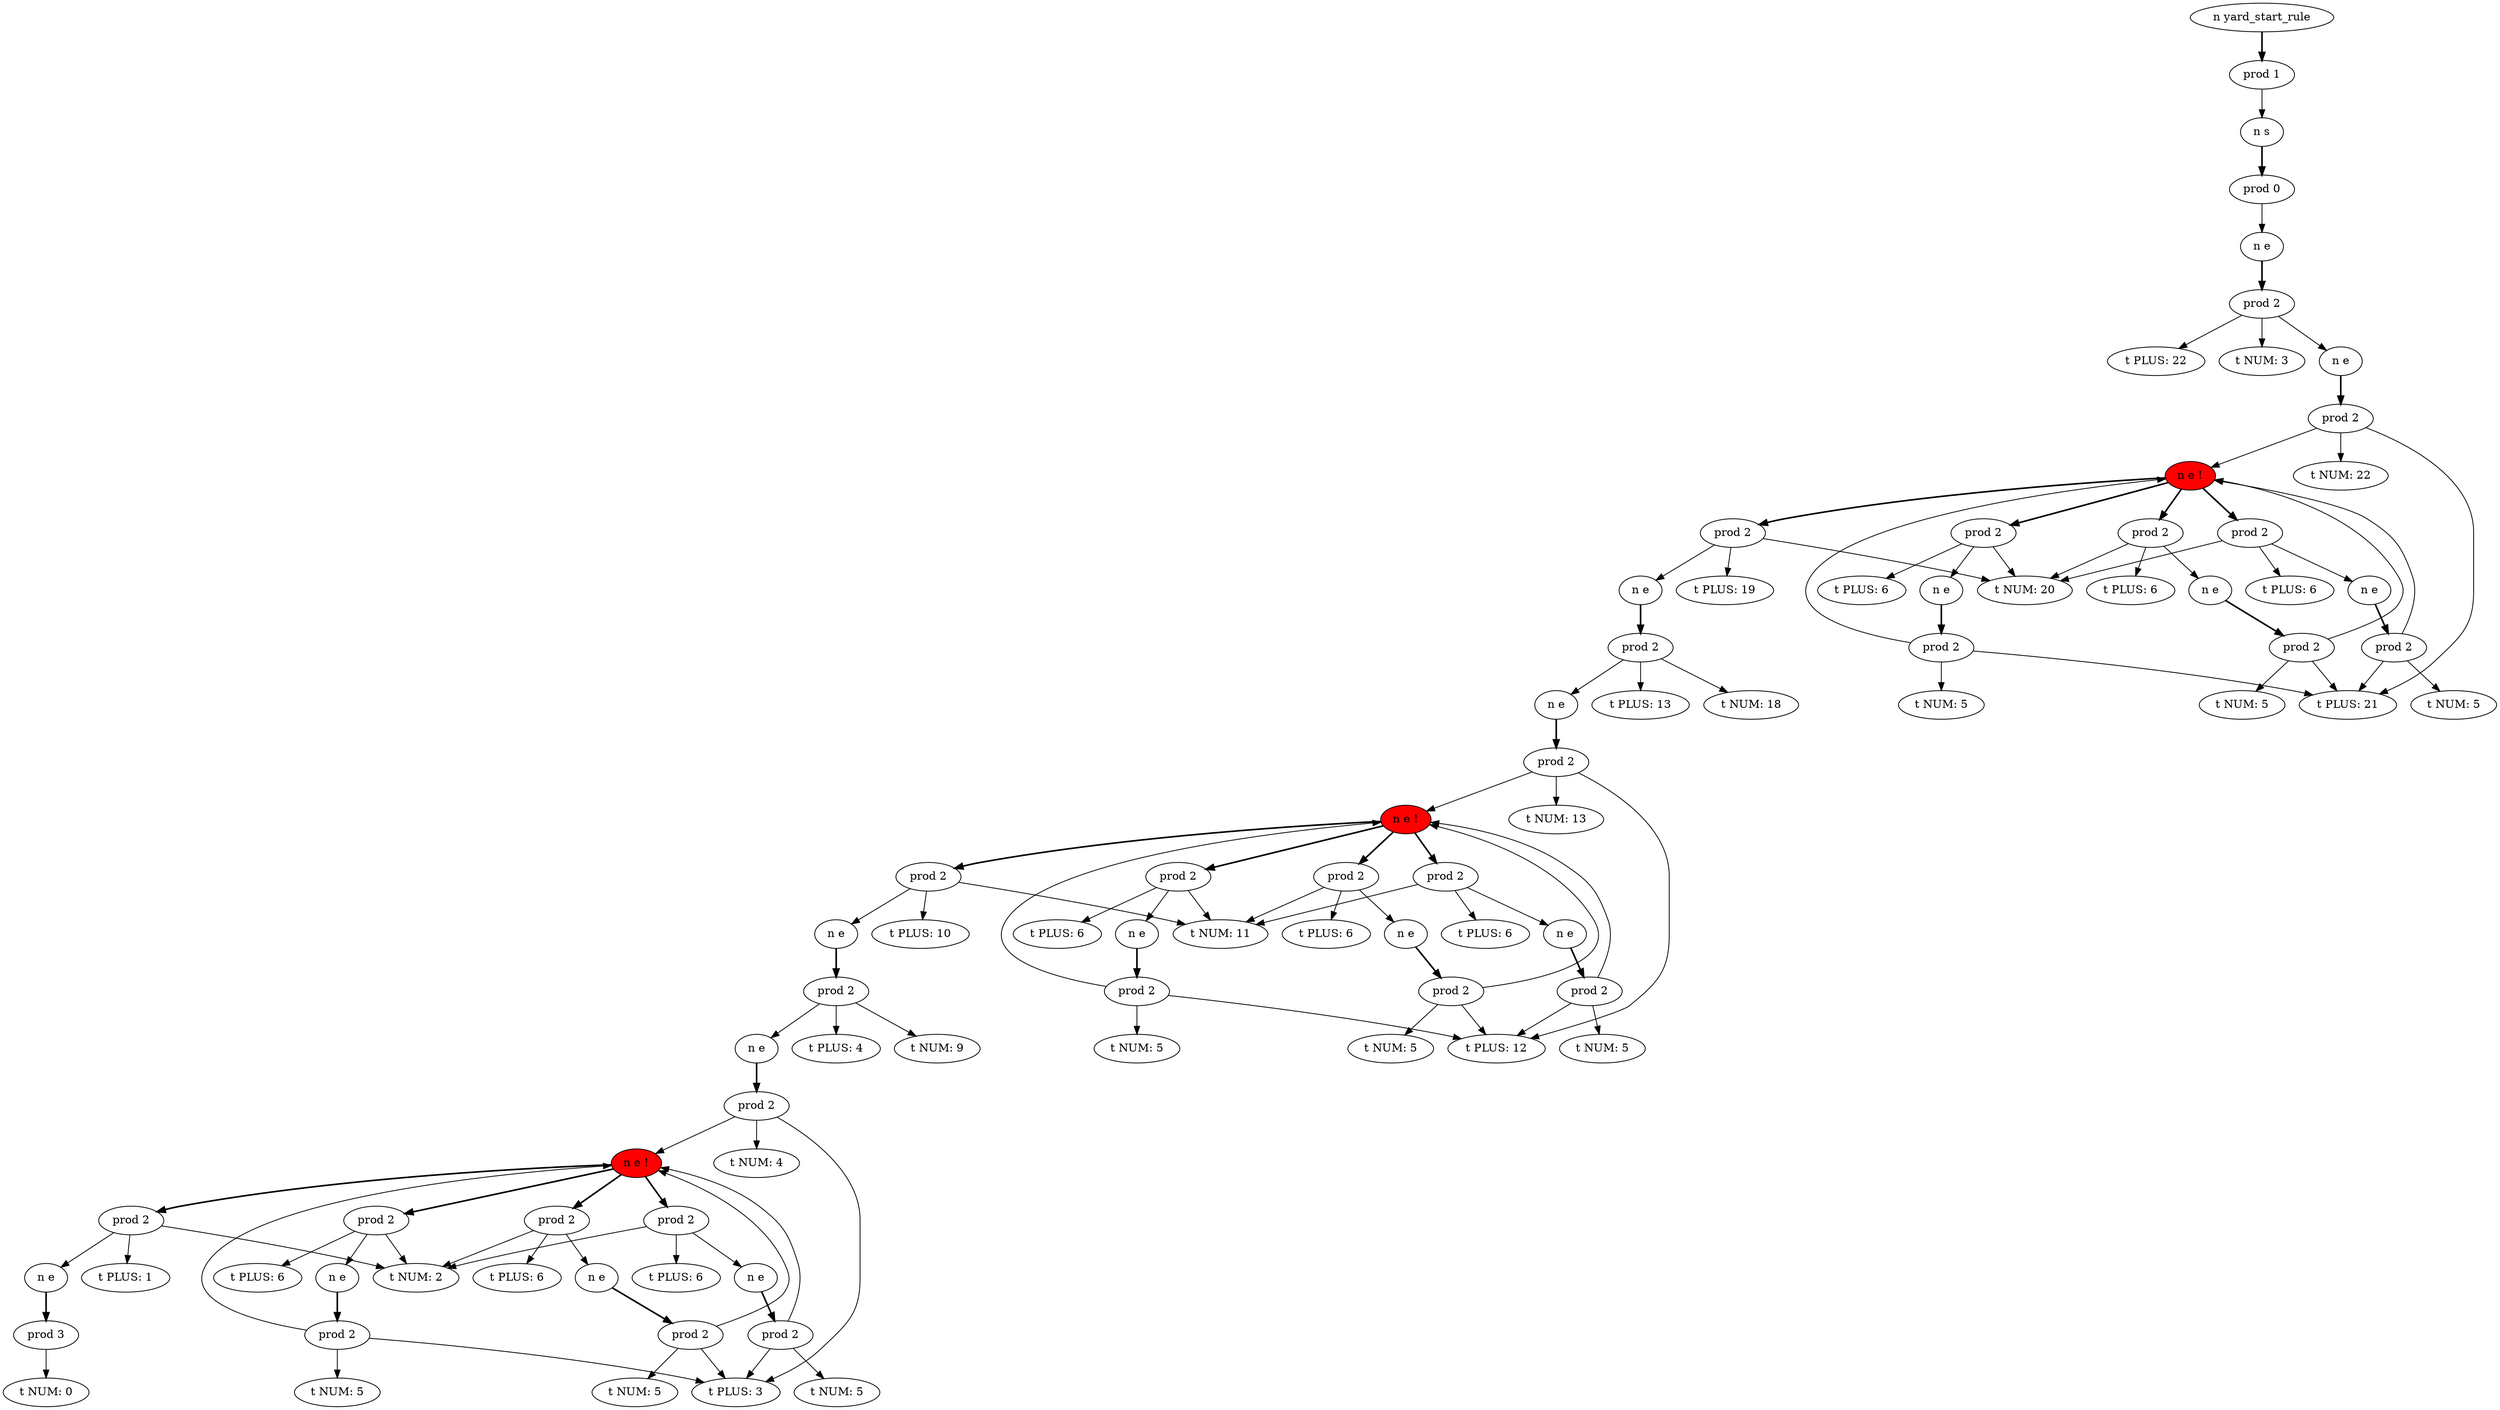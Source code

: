 digraph AST {
    53 [label="t PLUS: 22"]
    54 [label="t NUM: 3"]
    41 [label="t PLUS: 21"]
    45 [label="t NUM: 22"]
    38 [label="t PLUS: 19"]
    39 [label="t NUM: 20"]
    51 [label="t PLUS: 6"]
    49 [label="t PLUS: 6"]
    47 [label="t PLUS: 6"]
    42 [label="t NUM: 5"]
    46 [label="n e"]
    59 [label="prod 2"]
    46 -> 59 [style=bold,width=10,label=""]
    59 -> 40 [label=""]
    59 -> 41 [label=""]
    59 -> 42 [label=""]
    43 [label="t NUM: 5"]
    48 [label="n e"]
    60 [label="prod 2"]
    48 -> 60 [style=bold,width=10,label=""]
    60 -> 40 [label=""]
    60 -> 41 [label=""]
    60 -> 43 [label=""]
    44 [label="t NUM: 5"]
    50 [label="n e"]
    61 [label="prod 2"]
    50 -> 61 [style=bold,width=10,label=""]
    61 -> 40 [label=""]
    61 -> 41 [label=""]
    61 -> 44 [label=""]
    35 [label="t PLUS: 13"]
    36 [label="t NUM: 18"]
    23 [label="t PLUS: 12"]
    27 [label="t NUM: 13"]
    20 [label="t PLUS: 10"]
    21 [label="t NUM: 11"]
    33 [label="t PLUS: 6"]
    31 [label="t PLUS: 6"]
    29 [label="t PLUS: 6"]
    24 [label="t NUM: 5"]
    28 [label="n e"]
    62 [label="prod 2"]
    28 -> 62 [style=bold,width=10,label=""]
    62 -> 22 [label=""]
    62 -> 23 [label=""]
    62 -> 24 [label=""]
    25 [label="t NUM: 5"]
    30 [label="n e"]
    63 [label="prod 2"]
    30 -> 63 [style=bold,width=10,label=""]
    63 -> 22 [label=""]
    63 -> 23 [label=""]
    63 -> 25 [label=""]
    26 [label="t NUM: 5"]
    32 [label="n e"]
    64 [label="prod 2"]
    32 -> 64 [style=bold,width=10,label=""]
    64 -> 22 [label=""]
    64 -> 23 [label=""]
    64 -> 26 [label=""]
    17 [label="t PLUS: 4"]
    18 [label="t NUM: 9"]
    5 [label="t PLUS: 3"]
    9 [label="t NUM: 4"]
    2 [label="t PLUS: 1"]
    3 [label="t NUM: 2"]
    15 [label="t PLUS: 6"]
    13 [label="t PLUS: 6"]
    11 [label="t PLUS: 6"]
    6 [label="t NUM: 5"]
    10 [label="n e"]
    65 [label="prod 2"]
    10 -> 65 [style=bold,width=10,label=""]
    65 -> 4 [label=""]
    65 -> 5 [label=""]
    65 -> 6 [label=""]
    7 [label="t NUM: 5"]
    12 [label="n e"]
    66 [label="prod 2"]
    12 -> 66 [style=bold,width=10,label=""]
    66 -> 4 [label=""]
    66 -> 5 [label=""]
    66 -> 7 [label=""]
    8 [label="t NUM: 5"]
    14 [label="n e"]
    67 [label="prod 2"]
    14 -> 67 [style=bold,width=10,label=""]
    67 -> 4 [label=""]
    67 -> 5 [label=""]
    67 -> 8 [label=""]
    0 [label="t NUM: 0"]
    1 [label="n e"]
    68 [label="prod 3"]
    1 -> 68 [style=bold,width=10,label=""]
    68 -> 0 [label=""]
    4 [label="n e !",style="filled",fillcolor=red]
    69 [label="prod 2"]
    4 -> 69 [style=bold,width=10,label=""]
    69 -> 1 [label=""]
    69 -> 2 [label=""]
    69 -> 3 [label=""]
    70 [label="prod 2"]
    4 -> 70 [style=bold,width=10,label=""]
    70 -> 14 [label=""]
    70 -> 15 [label=""]
    70 -> 3 [label=""]
    71 [label="prod 2"]
    4 -> 71 [style=bold,width=10,label=""]
    71 -> 12 [label=""]
    71 -> 13 [label=""]
    71 -> 3 [label=""]
    72 [label="prod 2"]
    4 -> 72 [style=bold,width=10,label=""]
    72 -> 10 [label=""]
    72 -> 11 [label=""]
    72 -> 3 [label=""]
    16 [label="n e"]
    73 [label="prod 2"]
    16 -> 73 [style=bold,width=10,label=""]
    73 -> 4 [label=""]
    73 -> 5 [label=""]
    73 -> 9 [label=""]
    19 [label="n e"]
    74 [label="prod 2"]
    19 -> 74 [style=bold,width=10,label=""]
    74 -> 16 [label=""]
    74 -> 17 [label=""]
    74 -> 18 [label=""]
    22 [label="n e !",style="filled",fillcolor=red]
    75 [label="prod 2"]
    22 -> 75 [style=bold,width=10,label=""]
    75 -> 19 [label=""]
    75 -> 20 [label=""]
    75 -> 21 [label=""]
    76 [label="prod 2"]
    22 -> 76 [style=bold,width=10,label=""]
    76 -> 32 [label=""]
    76 -> 33 [label=""]
    76 -> 21 [label=""]
    77 [label="prod 2"]
    22 -> 77 [style=bold,width=10,label=""]
    77 -> 30 [label=""]
    77 -> 31 [label=""]
    77 -> 21 [label=""]
    78 [label="prod 2"]
    22 -> 78 [style=bold,width=10,label=""]
    78 -> 28 [label=""]
    78 -> 29 [label=""]
    78 -> 21 [label=""]
    34 [label="n e"]
    79 [label="prod 2"]
    34 -> 79 [style=bold,width=10,label=""]
    79 -> 22 [label=""]
    79 -> 23 [label=""]
    79 -> 27 [label=""]
    37 [label="n e"]
    80 [label="prod 2"]
    37 -> 80 [style=bold,width=10,label=""]
    80 -> 34 [label=""]
    80 -> 35 [label=""]
    80 -> 36 [label=""]
    40 [label="n e !",style="filled",fillcolor=red]
    81 [label="prod 2"]
    40 -> 81 [style=bold,width=10,label=""]
    81 -> 37 [label=""]
    81 -> 38 [label=""]
    81 -> 39 [label=""]
    82 [label="prod 2"]
    40 -> 82 [style=bold,width=10,label=""]
    82 -> 50 [label=""]
    82 -> 51 [label=""]
    82 -> 39 [label=""]
    83 [label="prod 2"]
    40 -> 83 [style=bold,width=10,label=""]
    83 -> 48 [label=""]
    83 -> 49 [label=""]
    83 -> 39 [label=""]
    84 [label="prod 2"]
    40 -> 84 [style=bold,width=10,label=""]
    84 -> 46 [label=""]
    84 -> 47 [label=""]
    84 -> 39 [label=""]
    52 [label="n e"]
    85 [label="prod 2"]
    52 -> 85 [style=bold,width=10,label=""]
    85 -> 40 [label=""]
    85 -> 41 [label=""]
    85 -> 45 [label=""]
    55 [label="n e"]
    86 [label="prod 2"]
    55 -> 86 [style=bold,width=10,label=""]
    86 -> 52 [label=""]
    86 -> 53 [label=""]
    86 -> 54 [label=""]
    56 [label="n s"]
    87 [label="prod 0"]
    56 -> 87 [style=bold,width=10,label=""]
    87 -> 55 [label=""]
    57 [label="n yard_start_rule"]
    88 [label="prod 1"]
    57 -> 88 [style=bold,width=10,label=""]
    88 -> 56 [label=""]
}
